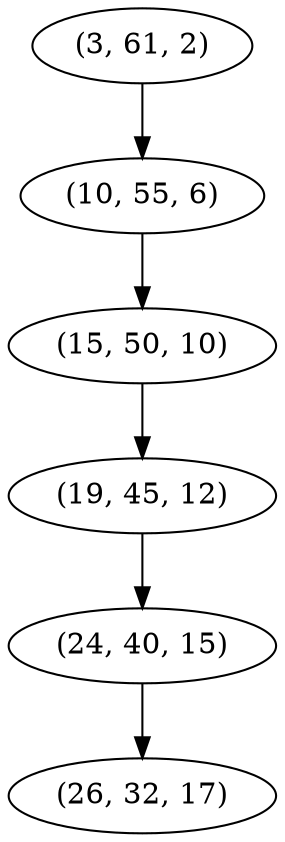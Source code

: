 digraph tree {
    "(3, 61, 2)";
    "(10, 55, 6)";
    "(15, 50, 10)";
    "(19, 45, 12)";
    "(24, 40, 15)";
    "(26, 32, 17)";
    "(3, 61, 2)" -> "(10, 55, 6)";
    "(10, 55, 6)" -> "(15, 50, 10)";
    "(15, 50, 10)" -> "(19, 45, 12)";
    "(19, 45, 12)" -> "(24, 40, 15)";
    "(24, 40, 15)" -> "(26, 32, 17)";
}
